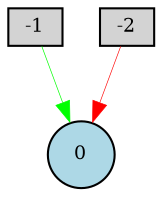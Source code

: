 digraph {
	node [fontsize=9 height=0.2 shape=circle width=0.2]
	-1 [fillcolor=lightgray shape=box style=filled]
	-2 [fillcolor=lightgray shape=box style=filled]
	0 [fillcolor=lightblue style=filled]
	-1 -> 0 [color=green penwidth=0.32619456584402606 style=solid]
	-2 -> 0 [color=red penwidth=0.30666795303423755 style=solid]
}
